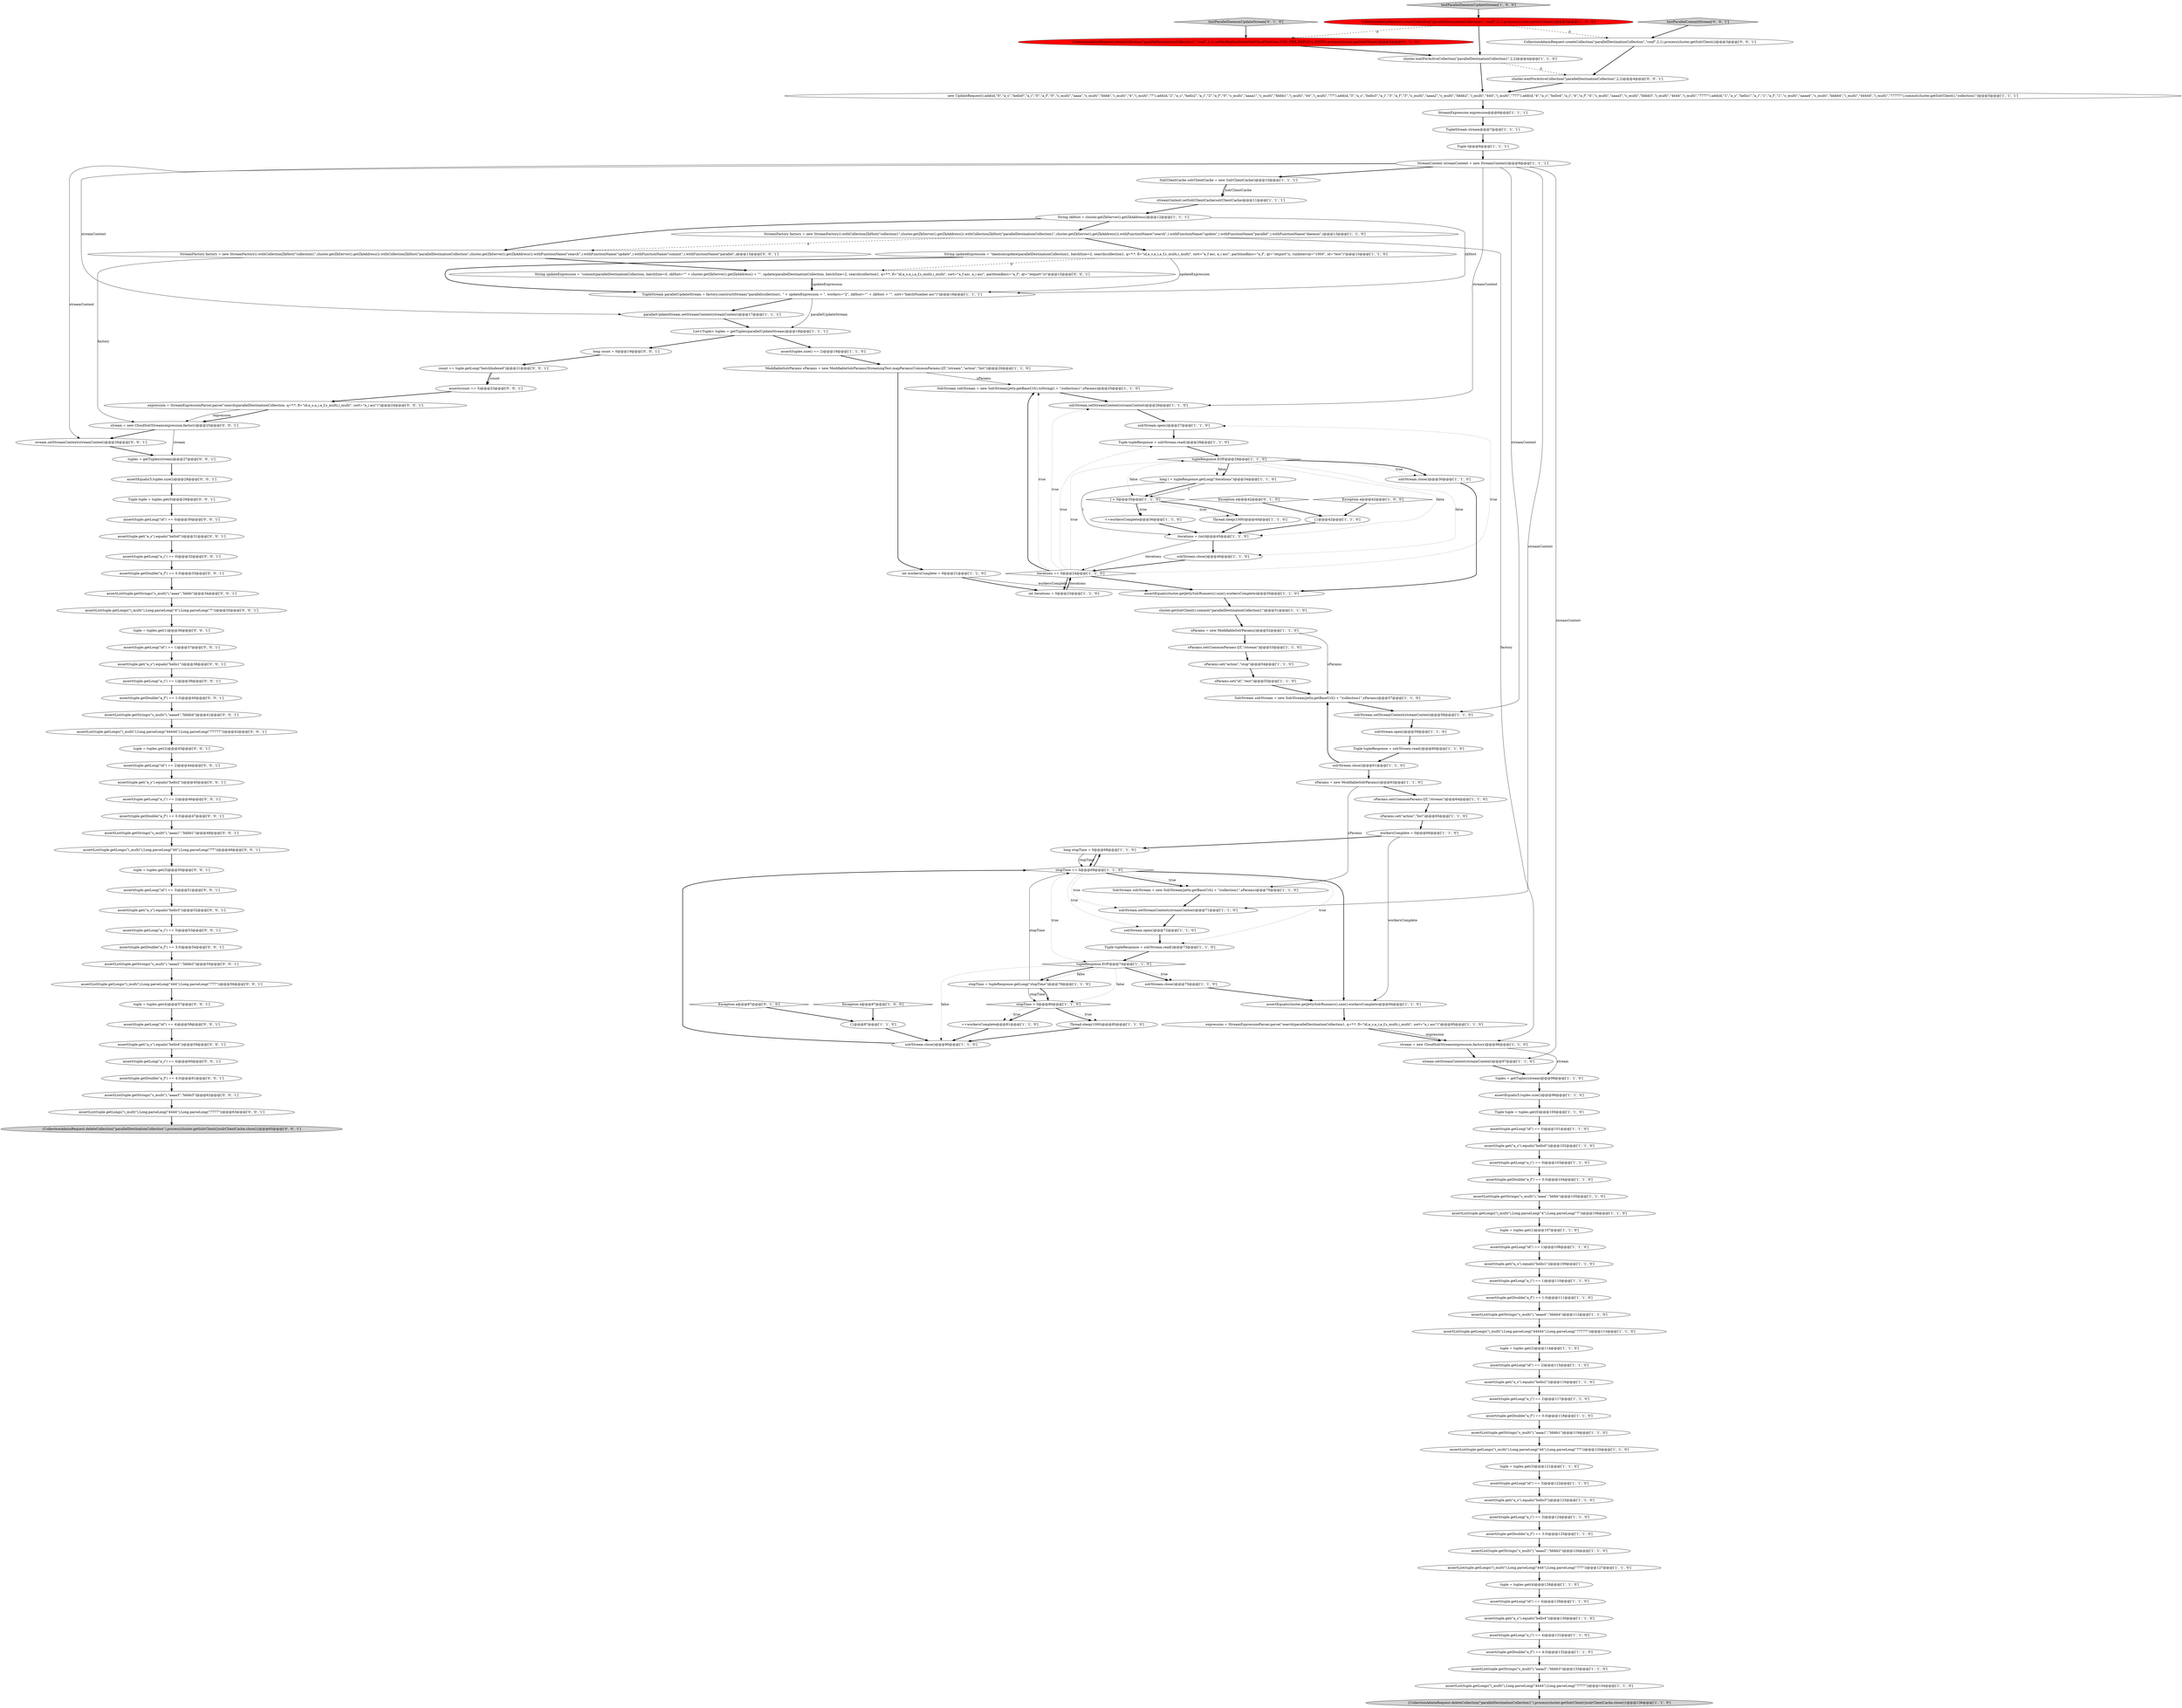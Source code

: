 digraph {
42 [style = filled, label = "assertEquals(cluster.getJettySolrRunners().size(),workersComplete)@@@94@@@['1', '1', '0']", fillcolor = white, shape = ellipse image = "AAA0AAABBB1BBB"];
116 [style = filled, label = "assert(tuple.getLong(\"a_i\") == 2)@@@46@@@['0', '0', '1']", fillcolor = white, shape = ellipse image = "AAA0AAABBB3BBB"];
12 [style = filled, label = "SolrClientCache solrClientCache = new SolrClientCache()@@@10@@@['1', '1', '1']", fillcolor = white, shape = ellipse image = "AAA0AAABBB1BBB"];
8 [style = filled, label = "++workersComplete@@@36@@@['1', '1', '0']", fillcolor = white, shape = ellipse image = "AAA0AAABBB1BBB"];
109 [style = filled, label = "Exception e@@@87@@@['0', '1', '0']", fillcolor = white, shape = diamond image = "AAA0AAABBB2BBB"];
25 [style = filled, label = "assert(tuple.getLong(\"a_i\") == 1)@@@110@@@['1', '1', '0']", fillcolor = white, shape = ellipse image = "AAA0AAABBB1BBB"];
89 [style = filled, label = "CollectionAdminRequest.createCollection(\"parallelDestinationCollection1\",\"conf\",2,1).process(cluster.getSolrClient())@@@3@@@['1', '0', '0']", fillcolor = red, shape = ellipse image = "AAA1AAABBB1BBB"];
159 [style = filled, label = "StreamFactory factory = new StreamFactory().withCollectionZkHost(\"collection1\",cluster.getZkServer().getZkAddress()).withCollectionZkHost(\"parallelDestinationCollection\",cluster.getZkServer().getZkAddress()).withFunctionName(\"search\",).withFunctionName(\"update\",).withFunctionName(\"commit\",).withFunctionName(\"parallel\",)@@@13@@@['0', '0', '1']", fillcolor = white, shape = ellipse image = "AAA0AAABBB3BBB"];
123 [style = filled, label = "assertList(tuple.getStrings(\"s_multi\"),\"aaaa2\",\"bbbb2\")@@@55@@@['0', '0', '1']", fillcolor = white, shape = ellipse image = "AAA0AAABBB3BBB"];
101 [style = filled, label = "assert(tuple.get(\"a_s\").equals(\"hello1\"))@@@109@@@['1', '1', '0']", fillcolor = white, shape = ellipse image = "AAA0AAABBB1BBB"];
96 [style = filled, label = "assert(tuple.getDouble(\"a_f\") == 4.0)@@@132@@@['1', '1', '0']", fillcolor = white, shape = ellipse image = "AAA0AAABBB1BBB"];
103 [style = filled, label = "Tuple tuple = tuples.get(0)@@@100@@@['1', '1', '0']", fillcolor = white, shape = ellipse image = "AAA0AAABBB1BBB"];
11 [style = filled, label = "sParams.set(\"action\",\"list\")@@@65@@@['1', '1', '0']", fillcolor = white, shape = ellipse image = "AAA0AAABBB1BBB"];
27 [style = filled, label = "assert(tuple.getLong(\"id\") == 0)@@@101@@@['1', '1', '0']", fillcolor = white, shape = ellipse image = "AAA0AAABBB1BBB"];
118 [style = filled, label = "assert(tuple.get(\"a_s\").equals(\"hello3\"))@@@52@@@['0', '0', '1']", fillcolor = white, shape = ellipse image = "AAA0AAABBB3BBB"];
108 [style = filled, label = "testParallelDaemonUpdateStream['0', '1', '0']", fillcolor = lightgray, shape = diamond image = "AAA0AAABBB2BBB"];
61 [style = filled, label = "assert(tuple.get(\"a_s\").equals(\"hello0\"))@@@102@@@['1', '1', '0']", fillcolor = white, shape = ellipse image = "AAA0AAABBB1BBB"];
39 [style = filled, label = "assertList(tuple.getStrings(\"s_multi\"),\"aaaa\",\"bbbb\")@@@105@@@['1', '1', '0']", fillcolor = white, shape = ellipse image = "AAA0AAABBB1BBB"];
107 [style = filled, label = "Exception e@@@42@@@['0', '1', '0']", fillcolor = white, shape = diamond image = "AAA0AAABBB2BBB"];
10 [style = filled, label = "assert(tuple.getDouble(\"a_f\") == 1.0)@@@111@@@['1', '1', '0']", fillcolor = white, shape = ellipse image = "AAA0AAABBB1BBB"];
115 [style = filled, label = "assert(count == 5)@@@23@@@['0', '0', '1']", fillcolor = white, shape = ellipse image = "AAA0AAABBB3BBB"];
94 [style = filled, label = "assert(tuple.get(\"a_s\").equals(\"hello2\"))@@@116@@@['1', '1', '0']", fillcolor = white, shape = ellipse image = "AAA0AAABBB1BBB"];
95 [style = filled, label = "solrStream.open()@@@59@@@['1', '1', '0']", fillcolor = white, shape = ellipse image = "AAA0AAABBB1BBB"];
144 [style = filled, label = "expression = StreamExpressionParser.parse(\"search(parallelDestinationCollection, q=*:*, fl=\"id,a_s,a_i,a_f,s_multi,i_multi\", sort=\"a_i asc\")\")@@@24@@@['0', '0', '1']", fillcolor = white, shape = ellipse image = "AAA0AAABBB3BBB"];
18 [style = filled, label = "SolrStream solrStream = new SolrStream(jetty.getBaseUrl().toString() + \"/collection1\",sParams)@@@25@@@['1', '1', '0']", fillcolor = white, shape = ellipse image = "AAA0AAABBB1BBB"];
86 [style = filled, label = "assertList(tuple.getLongs(\"i_multi\"),Long.parseLong(\"4444\"),Long.parseLong(\"7777\"))@@@134@@@['1', '1', '0']", fillcolor = white, shape = ellipse image = "AAA0AAABBB1BBB"];
119 [style = filled, label = "tuple = tuples.get(2)@@@43@@@['0', '0', '1']", fillcolor = white, shape = ellipse image = "AAA0AAABBB3BBB"];
114 [style = filled, label = "assert(tuple.getDouble(\"a_f\") == 3.0)@@@54@@@['0', '0', '1']", fillcolor = white, shape = ellipse image = "AAA0AAABBB3BBB"];
104 [style = filled, label = "assertEquals(cluster.getJettySolrRunners().size(),workersComplete)@@@50@@@['1', '1', '0']", fillcolor = white, shape = ellipse image = "AAA0AAABBB1BBB"];
35 [style = filled, label = "assert(tuple.getLong(\"a_i\") == 4)@@@131@@@['1', '1', '0']", fillcolor = white, shape = ellipse image = "AAA0AAABBB1BBB"];
143 [style = filled, label = "{CollectionAdminRequest.deleteCollection(\"parallelDestinationCollection\").process(cluster.getSolrClient())solrClientCache.close()}@@@65@@@['0', '0', '1']", fillcolor = lightgray, shape = ellipse image = "AAA0AAABBB3BBB"];
40 [style = filled, label = "assertList(tuple.getLongs(\"i_multi\"),Long.parseLong(\"44\"),Long.parseLong(\"77\"))@@@120@@@['1', '1', '0']", fillcolor = white, shape = ellipse image = "AAA0AAABBB1BBB"];
48 [style = filled, label = "solrStream.setStreamContext(streamContext)@@@58@@@['1', '1', '0']", fillcolor = white, shape = ellipse image = "AAA0AAABBB1BBB"];
77 [style = filled, label = "new UpdateRequest().add(id,\"0\",\"a_s\",\"hello0\",\"a_i\",\"0\",\"a_f\",\"0\",\"s_multi\",\"aaaa\",\"s_multi\",\"bbbb\",\"i_multi\",\"4\",\"i_multi\",\"7\").add(id,\"2\",\"a_s\",\"hello2\",\"a_i\",\"2\",\"a_f\",\"0\",\"s_multi\",\"aaaa1\",\"s_multi\",\"bbbb1\",\"i_multi\",\"44\",\"i_multi\",\"77\").add(id,\"3\",\"a_s\",\"hello3\",\"a_i\",\"3\",\"a_f\",\"3\",\"s_multi\",\"aaaa2\",\"s_multi\",\"bbbb2\",\"i_multi\",\"444\",\"i_multi\",\"777\").add(id,\"4\",\"a_s\",\"hello4\",\"a_i\",\"4\",\"a_f\",\"4\",\"s_multi\",\"aaaa3\",\"s_multi\",\"bbbb3\",\"i_multi\",\"4444\",\"i_multi\",\"7777\").add(id,\"1\",\"a_s\",\"hello1\",\"a_i\",\"1\",\"a_f\",\"1\",\"s_multi\",\"aaaa4\",\"s_multi\",\"bbbb4\",\"i_multi\",\"44444\",\"i_multi\",\"77777\").commit(cluster.getSolrClient(),\"collection1\")@@@5@@@['1', '1', '1']", fillcolor = white, shape = ellipse image = "AAA0AAABBB1BBB"];
26 [style = filled, label = "int iterations = 0@@@23@@@['1', '1', '0']", fillcolor = white, shape = ellipse image = "AAA0AAABBB1BBB"];
20 [style = filled, label = "tupleResponse.EOF@@@74@@@['1', '1', '0']", fillcolor = white, shape = diamond image = "AAA0AAABBB1BBB"];
15 [style = filled, label = "cluster.waitForActiveCollection(\"parallelDestinationCollection1\",2,2)@@@4@@@['1', '1', '0']", fillcolor = white, shape = ellipse image = "AAA0AAABBB1BBB"];
126 [style = filled, label = "tuple = tuples.get(3)@@@50@@@['0', '0', '1']", fillcolor = white, shape = ellipse image = "AAA0AAABBB3BBB"];
132 [style = filled, label = "assert(tuple.getDouble(\"a_f\") == 4.0)@@@61@@@['0', '0', '1']", fillcolor = white, shape = ellipse image = "AAA0AAABBB3BBB"];
34 [style = filled, label = "assert(tuple.getLong(\"a_i\") == 2)@@@117@@@['1', '1', '0']", fillcolor = white, shape = ellipse image = "AAA0AAABBB1BBB"];
138 [style = filled, label = "assertList(tuple.getLongs(\"i_multi\"),Long.parseLong(\"4\"),Long.parseLong(\"7\"))@@@35@@@['0', '0', '1']", fillcolor = white, shape = ellipse image = "AAA0AAABBB3BBB"];
14 [style = filled, label = "assert(tuple.getLong(\"a_i\") == 3)@@@124@@@['1', '1', '0']", fillcolor = white, shape = ellipse image = "AAA0AAABBB1BBB"];
53 [style = filled, label = "assert(tuple.getLong(\"a_i\") == 0)@@@103@@@['1', '1', '0']", fillcolor = white, shape = ellipse image = "AAA0AAABBB1BBB"];
4 [style = filled, label = "Exception e@@@87@@@['1', '0', '0']", fillcolor = white, shape = diamond image = "AAA0AAABBB1BBB"];
145 [style = filled, label = "assert(tuple.getDouble(\"a_f\") == 0.0)@@@47@@@['0', '0', '1']", fillcolor = white, shape = ellipse image = "AAA0AAABBB3BBB"];
30 [style = filled, label = "l > 0@@@35@@@['1', '1', '0']", fillcolor = white, shape = diamond image = "AAA0AAABBB1BBB"];
71 [style = filled, label = "assertList(tuple.getLongs(\"i_multi\"),Long.parseLong(\"4\"),Long.parseLong(\"7\"))@@@106@@@['1', '1', '0']", fillcolor = white, shape = ellipse image = "AAA0AAABBB1BBB"];
146 [style = filled, label = "assert(tuple.getLong(\"a_i\") == 0)@@@32@@@['0', '0', '1']", fillcolor = white, shape = ellipse image = "AAA0AAABBB3BBB"];
140 [style = filled, label = "CollectionAdminRequest.createCollection(\"parallelDestinationCollection\",\"conf\",2,1).process(cluster.getSolrClient())@@@3@@@['0', '0', '1']", fillcolor = white, shape = ellipse image = "AAA0AAABBB3BBB"];
93 [style = filled, label = "StreamExpression expression@@@6@@@['1', '1', '1']", fillcolor = white, shape = ellipse image = "AAA0AAABBB1BBB"];
32 [style = filled, label = "sParams.set(CommonParams.QT,\"/stream\")@@@64@@@['1', '1', '0']", fillcolor = white, shape = ellipse image = "AAA0AAABBB1BBB"];
66 [style = filled, label = "tuple = tuples.get(1)@@@107@@@['1', '1', '0']", fillcolor = white, shape = ellipse image = "AAA0AAABBB1BBB"];
120 [style = filled, label = "stream.setStreamContext(streamContext)@@@26@@@['0', '0', '1']", fillcolor = white, shape = ellipse image = "AAA0AAABBB3BBB"];
38 [style = filled, label = "SolrStream solrStream = new SolrStream(jetty.getBaseUrl() + \"/collection1\",sParams)@@@70@@@['1', '1', '0']", fillcolor = white, shape = ellipse image = "AAA0AAABBB1BBB"];
19 [style = filled, label = "++workersComplete@@@81@@@['1', '1', '0']", fillcolor = white, shape = ellipse image = "AAA0AAABBB1BBB"];
29 [style = filled, label = "solrStream.close()@@@75@@@['1', '1', '0']", fillcolor = white, shape = ellipse image = "AAA0AAABBB1BBB"];
84 [style = filled, label = "SolrStream solrStream = new SolrStream(jetty.getBaseUrl() + \"/collection1\",sParams)@@@57@@@['1', '1', '0']", fillcolor = white, shape = ellipse image = "AAA0AAABBB1BBB"];
142 [style = filled, label = "tuple = tuples.get(4)@@@57@@@['0', '0', '1']", fillcolor = white, shape = ellipse image = "AAA0AAABBB3BBB"];
33 [style = filled, label = "long stopTime = 0@@@68@@@['1', '1', '0']", fillcolor = white, shape = ellipse image = "AAA0AAABBB1BBB"];
57 [style = filled, label = "StreamFactory factory = new StreamFactory().withCollectionZkHost(\"collection1\",cluster.getZkServer().getZkAddress()).withCollectionZkHost(\"parallelDestinationCollection1\",cluster.getZkServer().getZkAddress()).withFunctionName(\"search\",).withFunctionName(\"update\",).withFunctionName(\"parallel\",).withFunctionName(\"daemon\",)@@@13@@@['1', '1', '0']", fillcolor = white, shape = ellipse image = "AAA0AAABBB1BBB"];
60 [style = filled, label = "Tuple t@@@8@@@['1', '1', '1']", fillcolor = white, shape = ellipse image = "AAA0AAABBB1BBB"];
44 [style = filled, label = "stopTime = tupleResponse.getLong(\"stopTime\")@@@79@@@['1', '1', '0']", fillcolor = white, shape = ellipse image = "AAA0AAABBB1BBB"];
85 [style = filled, label = "Tuple tupleResponse = solrStream.read()@@@28@@@['1', '1', '0']", fillcolor = white, shape = ellipse image = "AAA0AAABBB1BBB"];
155 [style = filled, label = "assert(tuple.get(\"a_s\").equals(\"hello1\"))@@@38@@@['0', '0', '1']", fillcolor = white, shape = ellipse image = "AAA0AAABBB3BBB"];
23 [style = filled, label = "StreamContext streamContext = new StreamContext()@@@9@@@['1', '1', '1']", fillcolor = white, shape = ellipse image = "AAA0AAABBB1BBB"];
55 [style = filled, label = "Tuple tupleResponse = solrStream.read()@@@73@@@['1', '1', '0']", fillcolor = white, shape = ellipse image = "AAA0AAABBB1BBB"];
67 [style = filled, label = "iterations == 0@@@24@@@['1', '1', '0']", fillcolor = white, shape = diamond image = "AAA0AAABBB1BBB"];
83 [style = filled, label = "workersComplete = 0@@@66@@@['1', '1', '0']", fillcolor = white, shape = ellipse image = "AAA0AAABBB1BBB"];
149 [style = filled, label = "Tuple tuple = tuples.get(0)@@@29@@@['0', '0', '1']", fillcolor = white, shape = ellipse image = "AAA0AAABBB3BBB"];
56 [style = filled, label = "assert(tuples.size() == 2)@@@19@@@['1', '1', '0']", fillcolor = white, shape = ellipse image = "AAA0AAABBB1BBB"];
75 [style = filled, label = "sParams.set(\"action\",\"stop\")@@@54@@@['1', '1', '0']", fillcolor = white, shape = ellipse image = "AAA0AAABBB1BBB"];
158 [style = filled, label = "assertList(tuple.getLongs(\"i_multi\"),Long.parseLong(\"44\"),Long.parseLong(\"77\"))@@@49@@@['0', '0', '1']", fillcolor = white, shape = ellipse image = "AAA0AAABBB3BBB"];
90 [style = filled, label = "assertList(tuple.getStrings(\"s_multi\"),\"aaaa3\",\"bbbb3\")@@@133@@@['1', '1', '0']", fillcolor = white, shape = ellipse image = "AAA0AAABBB1BBB"];
91 [style = filled, label = "{}@@@87@@@['1', '1', '0']", fillcolor = white, shape = ellipse image = "AAA0AAABBB1BBB"];
9 [style = filled, label = "sParams = new ModifiableSolrParams()@@@52@@@['1', '1', '0']", fillcolor = white, shape = ellipse image = "AAA0AAABBB1BBB"];
7 [style = filled, label = "expression = StreamExpressionParser.parse(\"search(parallelDestinationCollection1, q=*:*, fl=\"id,a_s,a_i,a_f,s_multi,i_multi\", sort=\"a_i asc\")\")@@@95@@@['1', '1', '0']", fillcolor = white, shape = ellipse image = "AAA0AAABBB1BBB"];
24 [style = filled, label = "tuple = tuples.get(3)@@@121@@@['1', '1', '0']", fillcolor = white, shape = ellipse image = "AAA0AAABBB1BBB"];
16 [style = filled, label = "solrStream.open()@@@27@@@['1', '1', '0']", fillcolor = white, shape = ellipse image = "AAA0AAABBB1BBB"];
73 [style = filled, label = "assertEquals(5,tuples.size())@@@99@@@['1', '1', '0']", fillcolor = white, shape = ellipse image = "AAA0AAABBB1BBB"];
141 [style = filled, label = "count += tuple.getLong(\"batchIndexed\")@@@21@@@['0', '0', '1']", fillcolor = white, shape = ellipse image = "AAA0AAABBB3BBB"];
17 [style = filled, label = "solrStream.setStreamContext(streamContext)@@@26@@@['1', '1', '0']", fillcolor = white, shape = ellipse image = "AAA0AAABBB1BBB"];
153 [style = filled, label = "tuple = tuples.get(1)@@@36@@@['0', '0', '1']", fillcolor = white, shape = ellipse image = "AAA0AAABBB3BBB"];
100 [style = filled, label = "solrStream.close()@@@46@@@['1', '1', '0']", fillcolor = white, shape = ellipse image = "AAA0AAABBB1BBB"];
135 [style = filled, label = "assertEquals(5,tuples.size())@@@28@@@['0', '0', '1']", fillcolor = white, shape = ellipse image = "AAA0AAABBB3BBB"];
65 [style = filled, label = "sParams.set(\"id\",\"test\")@@@55@@@['1', '1', '0']", fillcolor = white, shape = ellipse image = "AAA0AAABBB1BBB"];
49 [style = filled, label = "assert(tuple.getDouble(\"a_f\") == 3.0)@@@125@@@['1', '1', '0']", fillcolor = white, shape = ellipse image = "AAA0AAABBB1BBB"];
150 [style = filled, label = "assert(tuple.get(\"a_s\").equals(\"hello4\"))@@@59@@@['0', '0', '1']", fillcolor = white, shape = ellipse image = "AAA0AAABBB3BBB"];
78 [style = filled, label = "TupleStream parallelUpdateStream = factory.constructStream(\"parallel(collection1, \" + updateExpression + \", workers=\"2\", zkHost=\"\" + zkHost + \"\", sort=\"batchNumber asc\")\")@@@16@@@['1', '1', '1']", fillcolor = white, shape = ellipse image = "AAA0AAABBB1BBB"];
124 [style = filled, label = "assert(tuple.getLong(\"id\") == 1)@@@37@@@['0', '0', '1']", fillcolor = white, shape = ellipse image = "AAA0AAABBB3BBB"];
54 [style = filled, label = "iterations = (int)l@@@45@@@['1', '1', '0']", fillcolor = white, shape = ellipse image = "AAA0AAABBB1BBB"];
47 [style = filled, label = "tupleResponse.EOF@@@29@@@['1', '1', '0']", fillcolor = white, shape = diamond image = "AAA0AAABBB1BBB"];
59 [style = filled, label = "solrStream.close()@@@90@@@['1', '1', '0']", fillcolor = white, shape = ellipse image = "AAA0AAABBB1BBB"];
97 [style = filled, label = "assertList(tuple.getLongs(\"i_multi\"),Long.parseLong(\"444\"),Long.parseLong(\"777\"))@@@127@@@['1', '1', '0']", fillcolor = white, shape = ellipse image = "AAA0AAABBB1BBB"];
37 [style = filled, label = "solrStream.close()@@@30@@@['1', '1', '0']", fillcolor = white, shape = ellipse image = "AAA0AAABBB1BBB"];
6 [style = filled, label = "sParams = new ModifiableSolrParams()@@@63@@@['1', '1', '0']", fillcolor = white, shape = ellipse image = "AAA0AAABBB1BBB"];
152 [style = filled, label = "assert(tuple.getLong(\"id\") == 0)@@@30@@@['0', '0', '1']", fillcolor = white, shape = ellipse image = "AAA0AAABBB3BBB"];
156 [style = filled, label = "assert(tuple.getDouble(\"a_f\") == 0.0)@@@33@@@['0', '0', '1']", fillcolor = white, shape = ellipse image = "AAA0AAABBB3BBB"];
62 [style = filled, label = "assert(tuple.getDouble(\"a_f\") == 0.0)@@@104@@@['1', '1', '0']", fillcolor = white, shape = ellipse image = "AAA0AAABBB1BBB"];
31 [style = filled, label = "{CollectionAdminRequest.deleteCollection(\"parallelDestinationCollection1\").process(cluster.getSolrClient())solrClientCache.close()}@@@136@@@['1', '1', '0']", fillcolor = lightgray, shape = ellipse image = "AAA0AAABBB1BBB"];
28 [style = filled, label = "solrStream.open()@@@72@@@['1', '1', '0']", fillcolor = white, shape = ellipse image = "AAA0AAABBB1BBB"];
5 [style = filled, label = "sParams.set(CommonParams.QT,\"/stream\")@@@53@@@['1', '1', '0']", fillcolor = white, shape = ellipse image = "AAA0AAABBB1BBB"];
46 [style = filled, label = "assert(tuple.getDouble(\"a_f\") == 0.0)@@@118@@@['1', '1', '0']", fillcolor = white, shape = ellipse image = "AAA0AAABBB1BBB"];
58 [style = filled, label = "ModifiableSolrParams sParams = new ModifiableSolrParams(StreamingTest.mapParams(CommonParams.QT,\"/stream\",\"action\",\"list\"))@@@20@@@['1', '1', '0']", fillcolor = white, shape = ellipse image = "AAA0AAABBB1BBB"];
21 [style = filled, label = "tuples = getTuples(stream)@@@98@@@['1', '1', '0']", fillcolor = white, shape = ellipse image = "AAA0AAABBB1BBB"];
63 [style = filled, label = "String zkHost = cluster.getZkServer().getZkAddress()@@@12@@@['1', '1', '1']", fillcolor = white, shape = ellipse image = "AAA0AAABBB1BBB"];
45 [style = filled, label = "stream = new CloudSolrStream(expression,factory)@@@96@@@['1', '1', '0']", fillcolor = white, shape = ellipse image = "AAA0AAABBB1BBB"];
110 [style = filled, label = "CollectionAdminRequest.createCollection(\"parallelDestinationCollection1\",\"conf\",2,1).setPerReplicaState(SolrCloudTestCase.USE_PER_REPLICA_STATE).process(cluster.getSolrClient())@@@3@@@['0', '1', '0']", fillcolor = red, shape = ellipse image = "AAA1AAABBB2BBB"];
0 [style = filled, label = "List<Tuple> tuples = getTuples(parallelUpdateStream)@@@18@@@['1', '1', '1']", fillcolor = white, shape = ellipse image = "AAA0AAABBB1BBB"];
51 [style = filled, label = "stream.setStreamContext(streamContext)@@@97@@@['1', '1', '0']", fillcolor = white, shape = ellipse image = "AAA0AAABBB1BBB"];
88 [style = filled, label = "assertList(tuple.getStrings(\"s_multi\"),\"aaaa2\",\"bbbb2\")@@@126@@@['1', '1', '0']", fillcolor = white, shape = ellipse image = "AAA0AAABBB1BBB"];
99 [style = filled, label = "{}@@@42@@@['1', '1', '0']", fillcolor = white, shape = ellipse image = "AAA0AAABBB1BBB"];
127 [style = filled, label = "assertList(tuple.getStrings(\"s_multi\"),\"aaaa\",\"bbbb\")@@@34@@@['0', '0', '1']", fillcolor = white, shape = ellipse image = "AAA0AAABBB3BBB"];
139 [style = filled, label = "assertList(tuple.getLongs(\"i_multi\"),Long.parseLong(\"4444\"),Long.parseLong(\"7777\"))@@@63@@@['0', '0', '1']", fillcolor = white, shape = ellipse image = "AAA0AAABBB3BBB"];
117 [style = filled, label = "stream = new CloudSolrStream(expression,factory)@@@25@@@['0', '0', '1']", fillcolor = white, shape = ellipse image = "AAA0AAABBB3BBB"];
82 [style = filled, label = "assertList(tuple.getStrings(\"s_multi\"),\"aaaa1\",\"bbbb1\")@@@119@@@['1', '1', '0']", fillcolor = white, shape = ellipse image = "AAA0AAABBB1BBB"];
87 [style = filled, label = "testParallelDaemonUpdateStream['1', '0', '0']", fillcolor = lightgray, shape = diamond image = "AAA0AAABBB1BBB"];
147 [style = filled, label = "assertList(tuple.getStrings(\"s_multi\"),\"aaaa3\",\"bbbb3\")@@@62@@@['0', '0', '1']", fillcolor = white, shape = ellipse image = "AAA0AAABBB3BBB"];
3 [style = filled, label = "assert(tuple.getLong(\"id\") == 3)@@@122@@@['1', '1', '0']", fillcolor = white, shape = ellipse image = "AAA0AAABBB1BBB"];
121 [style = filled, label = "assertList(tuple.getLongs(\"i_multi\"),Long.parseLong(\"44444\"),Long.parseLong(\"77777\"))@@@42@@@['0', '0', '1']", fillcolor = white, shape = ellipse image = "AAA0AAABBB3BBB"];
69 [style = filled, label = "tuple = tuples.get(4)@@@128@@@['1', '1', '0']", fillcolor = white, shape = ellipse image = "AAA0AAABBB1BBB"];
112 [style = filled, label = "assert(tuple.getDouble(\"a_f\") == 1.0)@@@40@@@['0', '0', '1']", fillcolor = white, shape = ellipse image = "AAA0AAABBB3BBB"];
154 [style = filled, label = "assert(tuple.get(\"a_s\").equals(\"hello2\"))@@@45@@@['0', '0', '1']", fillcolor = white, shape = ellipse image = "AAA0AAABBB3BBB"];
102 [style = filled, label = "assert(tuple.getLong(\"id\") == 4)@@@129@@@['1', '1', '0']", fillcolor = white, shape = ellipse image = "AAA0AAABBB1BBB"];
1 [style = filled, label = "Exception e@@@42@@@['1', '0', '0']", fillcolor = white, shape = diamond image = "AAA0AAABBB1BBB"];
133 [style = filled, label = "cluster.waitForActiveCollection(\"parallelDestinationCollection\",2,2)@@@4@@@['0', '0', '1']", fillcolor = white, shape = ellipse image = "AAA0AAABBB3BBB"];
111 [style = filled, label = "assert(tuple.getLong(\"a_i\") == 1)@@@39@@@['0', '0', '1']", fillcolor = white, shape = ellipse image = "AAA0AAABBB3BBB"];
72 [style = filled, label = "cluster.getSolrClient().commit(\"parallelDestinationCollection1\")@@@51@@@['1', '1', '0']", fillcolor = white, shape = ellipse image = "AAA0AAABBB1BBB"];
76 [style = filled, label = "stopTime == 0@@@69@@@['1', '1', '0']", fillcolor = white, shape = diamond image = "AAA0AAABBB1BBB"];
52 [style = filled, label = "assertList(tuple.getLongs(\"i_multi\"),Long.parseLong(\"44444\"),Long.parseLong(\"77777\"))@@@113@@@['1', '1', '0']", fillcolor = white, shape = ellipse image = "AAA0AAABBB1BBB"];
113 [style = filled, label = "String updateExpression = \"commit(parallelDestinationCollection, batchSize=0, zkHost=\"\" + cluster.getZkServer().getZkAddress() + \"\", update(parallelDestinationCollection, batchSize=2, search(collection1, q=*:*, fl=\"id,a_s,a_i,a_f,s_multi,i_multi\", sort=\"a_f asc, a_i asc\", partitionKeys=\"a_f\", qt=\"/export\")))\"@@@15@@@['0', '0', '1']", fillcolor = white, shape = ellipse image = "AAA0AAABBB3BBB"];
134 [style = filled, label = "assert(tuple.getLong(\"a_i\") == 3)@@@53@@@['0', '0', '1']", fillcolor = white, shape = ellipse image = "AAA0AAABBB3BBB"];
22 [style = filled, label = "assert(tuple.getLong(\"id\") == 2)@@@115@@@['1', '1', '0']", fillcolor = white, shape = ellipse image = "AAA0AAABBB1BBB"];
50 [style = filled, label = "tuple = tuples.get(2)@@@114@@@['1', '1', '0']", fillcolor = white, shape = ellipse image = "AAA0AAABBB1BBB"];
70 [style = filled, label = "Thread.sleep(1000)@@@40@@@['1', '1', '0']", fillcolor = white, shape = ellipse image = "AAA0AAABBB1BBB"];
130 [style = filled, label = "assert(tuple.getLong(\"id\") == 3)@@@51@@@['0', '0', '1']", fillcolor = white, shape = ellipse image = "AAA0AAABBB3BBB"];
13 [style = filled, label = "solrStream.close()@@@61@@@['1', '1', '0']", fillcolor = white, shape = ellipse image = "AAA0AAABBB1BBB"];
80 [style = filled, label = "assert(tuple.get(\"a_s\").equals(\"hello4\"))@@@130@@@['1', '1', '0']", fillcolor = white, shape = ellipse image = "AAA0AAABBB1BBB"];
92 [style = filled, label = "Tuple tupleResponse = solrStream.read()@@@60@@@['1', '1', '0']", fillcolor = white, shape = ellipse image = "AAA0AAABBB1BBB"];
122 [style = filled, label = "assert(tuple.getLong(\"id\") == 4)@@@58@@@['0', '0', '1']", fillcolor = white, shape = ellipse image = "AAA0AAABBB3BBB"];
64 [style = filled, label = "int workersComplete = 0@@@21@@@['1', '1', '0']", fillcolor = white, shape = ellipse image = "AAA0AAABBB1BBB"];
43 [style = filled, label = "stopTime > 0@@@80@@@['1', '1', '0']", fillcolor = white, shape = diamond image = "AAA0AAABBB1BBB"];
151 [style = filled, label = "assert(tuple.get(\"a_s\").equals(\"hello0\"))@@@31@@@['0', '0', '1']", fillcolor = white, shape = ellipse image = "AAA0AAABBB3BBB"];
125 [style = filled, label = "assert(tuple.getLong(\"a_i\") == 4)@@@60@@@['0', '0', '1']", fillcolor = white, shape = ellipse image = "AAA0AAABBB3BBB"];
74 [style = filled, label = "long l = tupleResponse.getLong(\"iterations\")@@@34@@@['1', '1', '0']", fillcolor = white, shape = ellipse image = "AAA0AAABBB1BBB"];
98 [style = filled, label = "assert(tuple.getLong(\"id\") == 1)@@@108@@@['1', '1', '0']", fillcolor = white, shape = ellipse image = "AAA0AAABBB1BBB"];
81 [style = filled, label = "parallelUpdateStream.setStreamContext(streamContext)@@@17@@@['1', '1', '1']", fillcolor = white, shape = ellipse image = "AAA0AAABBB1BBB"];
129 [style = filled, label = "assertList(tuple.getLongs(\"i_multi\"),Long.parseLong(\"444\"),Long.parseLong(\"777\"))@@@56@@@['0', '0', '1']", fillcolor = white, shape = ellipse image = "AAA0AAABBB3BBB"];
106 [style = filled, label = "solrStream.setStreamContext(streamContext)@@@71@@@['1', '1', '0']", fillcolor = white, shape = ellipse image = "AAA0AAABBB1BBB"];
79 [style = filled, label = "assertList(tuple.getStrings(\"s_multi\"),\"aaaa4\",\"bbbb4\")@@@112@@@['1', '1', '0']", fillcolor = white, shape = ellipse image = "AAA0AAABBB1BBB"];
105 [style = filled, label = "Thread.sleep(1000)@@@85@@@['1', '1', '0']", fillcolor = white, shape = ellipse image = "AAA0AAABBB1BBB"];
36 [style = filled, label = "String updateExpression = \"daemon(update(parallelDestinationCollection1, batchSize=2, search(collection1, q=*:*, fl=\"id,a_s,a_i,a_f,s_multi,i_multi\", sort=\"a_f asc, a_i asc\", partitionKeys=\"a_f\", qt=\"/export\")), runInterval=\"1000\", id=\"test\")\"@@@15@@@['1', '1', '0']", fillcolor = white, shape = ellipse image = "AAA0AAABBB1BBB"];
2 [style = filled, label = "streamContext.setSolrClientCache(solrClientCache)@@@11@@@['1', '1', '1']", fillcolor = white, shape = ellipse image = "AAA0AAABBB1BBB"];
148 [style = filled, label = "long count = 0@@@19@@@['0', '0', '1']", fillcolor = white, shape = ellipse image = "AAA0AAABBB3BBB"];
136 [style = filled, label = "assertList(tuple.getStrings(\"s_multi\"),\"aaaa1\",\"bbbb1\")@@@48@@@['0', '0', '1']", fillcolor = white, shape = ellipse image = "AAA0AAABBB3BBB"];
68 [style = filled, label = "TupleStream stream@@@7@@@['1', '1', '1']", fillcolor = white, shape = ellipse image = "AAA0AAABBB1BBB"];
41 [style = filled, label = "assert(tuple.get(\"a_s\").equals(\"hello3\"))@@@123@@@['1', '1', '0']", fillcolor = white, shape = ellipse image = "AAA0AAABBB1BBB"];
137 [style = filled, label = "testParallelCommitStream['0', '0', '1']", fillcolor = lightgray, shape = diamond image = "AAA0AAABBB3BBB"];
157 [style = filled, label = "assertList(tuple.getStrings(\"s_multi\"),\"aaaa4\",\"bbbb4\")@@@41@@@['0', '0', '1']", fillcolor = white, shape = ellipse image = "AAA0AAABBB3BBB"];
128 [style = filled, label = "assert(tuple.getLong(\"id\") == 2)@@@44@@@['0', '0', '1']", fillcolor = white, shape = ellipse image = "AAA0AAABBB3BBB"];
131 [style = filled, label = "tuples = getTuples(stream)@@@27@@@['0', '0', '1']", fillcolor = white, shape = ellipse image = "AAA0AAABBB3BBB"];
76->42 [style = bold, label=""];
69->102 [style = bold, label=""];
34->46 [style = bold, label=""];
30->70 [style = dotted, label="true"];
141->115 [style = solid, label="count"];
63->78 [style = solid, label="zkHost"];
50->22 [style = bold, label=""];
90->86 [style = bold, label=""];
47->100 [style = dotted, label="false"];
47->54 [style = dotted, label="false"];
65->84 [style = bold, label=""];
23->51 [style = solid, label="streamContext"];
45->21 [style = solid, label="stream"];
84->48 [style = bold, label=""];
101->25 [style = bold, label=""];
47->37 [style = bold, label=""];
22->94 [style = bold, label=""];
47->37 [style = dotted, label="true"];
103->27 [style = bold, label=""];
43->19 [style = bold, label=""];
146->156 [style = bold, label=""];
74->30 [style = solid, label="l"];
12->2 [style = bold, label=""];
47->74 [style = dotted, label="false"];
47->74 [style = bold, label=""];
117->120 [style = bold, label=""];
73->103 [style = bold, label=""];
54->67 [style = solid, label="iterations"];
37->104 [style = bold, label=""];
152->151 [style = bold, label=""];
107->99 [style = bold, label=""];
116->145 [style = bold, label=""];
89->140 [style = dashed, label="0"];
2->63 [style = bold, label=""];
115->144 [style = bold, label=""];
15->133 [style = dashed, label="0"];
74->30 [style = bold, label=""];
145->136 [style = bold, label=""];
9->5 [style = bold, label=""];
10->79 [style = bold, label=""];
77->93 [style = bold, label=""];
40->24 [style = bold, label=""];
25->10 [style = bold, label=""];
23->12 [style = bold, label=""];
63->159 [style = bold, label=""];
131->135 [style = bold, label=""];
20->44 [style = dotted, label="false"];
95->92 [style = bold, label=""];
30->8 [style = bold, label=""];
137->140 [style = bold, label=""];
32->11 [style = bold, label=""];
156->127 [style = bold, label=""];
144->117 [style = solid, label="expression"];
13->84 [style = bold, label=""];
94->34 [style = bold, label=""];
21->73 [style = bold, label=""];
28->55 [style = bold, label=""];
17->16 [style = bold, label=""];
30->70 [style = bold, label=""];
153->124 [style = bold, label=""];
60->23 [style = bold, label=""];
122->150 [style = bold, label=""];
6->32 [style = bold, label=""];
26->67 [style = bold, label=""];
78->0 [style = solid, label="parallelUpdateStream"];
88->97 [style = bold, label=""];
67->18 [style = bold, label=""];
6->38 [style = solid, label="sParams"];
23->106 [style = solid, label="streamContext"];
111->112 [style = bold, label=""];
108->110 [style = bold, label=""];
121->119 [style = bold, label=""];
134->114 [style = bold, label=""];
51->21 [style = bold, label=""];
148->141 [style = bold, label=""];
76->38 [style = bold, label=""];
151->146 [style = bold, label=""];
147->139 [style = bold, label=""];
76->55 [style = dotted, label="true"];
67->17 [style = dotted, label="true"];
33->76 [style = solid, label="stopTime"];
67->47 [style = dotted, label="true"];
67->26 [style = bold, label=""];
75->65 [style = bold, label=""];
130->118 [style = bold, label=""];
20->59 [style = dotted, label="false"];
9->84 [style = solid, label="sParams"];
62->39 [style = bold, label=""];
112->157 [style = bold, label=""];
123->129 [style = bold, label=""];
56->58 [style = bold, label=""];
67->85 [style = dotted, label="true"];
79->52 [style = bold, label=""];
70->54 [style = bold, label=""];
54->100 [style = bold, label=""];
83->33 [style = bold, label=""];
96->90 [style = bold, label=""];
36->78 [style = bold, label=""];
16->85 [style = bold, label=""];
118->134 [style = bold, label=""];
159->117 [style = solid, label="factory"];
98->101 [style = bold, label=""];
35->96 [style = bold, label=""];
102->80 [style = bold, label=""];
42->7 [style = bold, label=""];
135->149 [style = bold, label=""];
4->91 [style = bold, label=""];
124->155 [style = bold, label=""];
72->9 [style = bold, label=""];
24->3 [style = bold, label=""];
114->123 [style = bold, label=""];
92->13 [style = bold, label=""];
45->51 [style = bold, label=""];
36->78 [style = solid, label="updateExpression"];
36->113 [style = dashed, label="0"];
117->131 [style = solid, label="stream"];
63->57 [style = bold, label=""];
126->130 [style = bold, label=""];
58->18 [style = solid, label="sParams"];
91->59 [style = bold, label=""];
85->47 [style = bold, label=""];
19->59 [style = bold, label=""];
57->45 [style = solid, label="factory"];
38->106 [style = bold, label=""];
33->76 [style = bold, label=""];
76->33 [style = bold, label=""];
47->30 [style = dotted, label="false"];
53->62 [style = bold, label=""];
149->152 [style = bold, label=""];
23->17 [style = solid, label="streamContext"];
113->78 [style = solid, label="updateExpression"];
127->138 [style = bold, label=""];
136->158 [style = bold, label=""];
76->28 [style = dotted, label="true"];
120->131 [style = bold, label=""];
76->38 [style = dotted, label="true"];
11->83 [style = bold, label=""];
113->78 [style = bold, label=""];
15->77 [style = bold, label=""];
44->76 [style = solid, label="stopTime"];
29->42 [style = bold, label=""];
3->41 [style = bold, label=""];
46->82 [style = bold, label=""];
23->81 [style = solid, label="streamContext"];
52->50 [style = bold, label=""];
67->18 [style = dotted, label="true"];
30->8 [style = dotted, label="true"];
59->76 [style = bold, label=""];
76->106 [style = dotted, label="true"];
150->125 [style = bold, label=""];
82->40 [style = bold, label=""];
13->6 [style = bold, label=""];
157->121 [style = bold, label=""];
8->54 [style = bold, label=""];
26->67 [style = solid, label="iterations"];
20->43 [style = dotted, label="false"];
12->2 [style = solid, label="solrClientCache"];
66->98 [style = bold, label=""];
89->110 [style = dashed, label="0"];
71->66 [style = bold, label=""];
80->35 [style = bold, label=""];
44->43 [style = solid, label="stopTime"];
41->14 [style = bold, label=""];
159->113 [style = bold, label=""];
58->64 [style = bold, label=""];
78->81 [style = bold, label=""];
139->143 [style = bold, label=""];
132->147 [style = bold, label=""];
68->60 [style = bold, label=""];
104->72 [style = bold, label=""];
138->153 [style = bold, label=""];
83->42 [style = solid, label="workersComplete"];
5->75 [style = bold, label=""];
140->133 [style = bold, label=""];
14->49 [style = bold, label=""];
55->20 [style = bold, label=""];
20->29 [style = bold, label=""];
27->61 [style = bold, label=""];
39->71 [style = bold, label=""];
97->69 [style = bold, label=""];
110->15 [style = bold, label=""];
133->77 [style = bold, label=""];
154->116 [style = bold, label=""];
99->54 [style = bold, label=""];
144->117 [style = bold, label=""];
81->0 [style = bold, label=""];
100->67 [style = bold, label=""];
18->17 [style = bold, label=""];
158->126 [style = bold, label=""];
105->59 [style = bold, label=""];
129->142 [style = bold, label=""];
86->31 [style = bold, label=""];
128->154 [style = bold, label=""];
23->120 [style = solid, label="streamContext"];
23->48 [style = solid, label="streamContext"];
93->68 [style = bold, label=""];
20->44 [style = bold, label=""];
44->43 [style = bold, label=""];
76->20 [style = dotted, label="true"];
141->115 [style = bold, label=""];
119->128 [style = bold, label=""];
7->45 [style = bold, label=""];
64->26 [style = bold, label=""];
1->99 [style = bold, label=""];
61->53 [style = bold, label=""];
64->104 [style = solid, label="workersComplete"];
48->95 [style = bold, label=""];
106->28 [style = bold, label=""];
67->16 [style = dotted, label="true"];
155->111 [style = bold, label=""];
74->54 [style = solid, label="l"];
20->29 [style = dotted, label="true"];
0->56 [style = bold, label=""];
109->91 [style = bold, label=""];
57->36 [style = bold, label=""];
43->105 [style = bold, label=""];
87->89 [style = bold, label=""];
142->122 [style = bold, label=""];
43->105 [style = dotted, label="true"];
125->132 [style = bold, label=""];
7->45 [style = solid, label="expression"];
57->159 [style = dashed, label="0"];
43->19 [style = dotted, label="true"];
0->148 [style = bold, label=""];
89->15 [style = bold, label=""];
67->104 [style = bold, label=""];
49->88 [style = bold, label=""];
}
